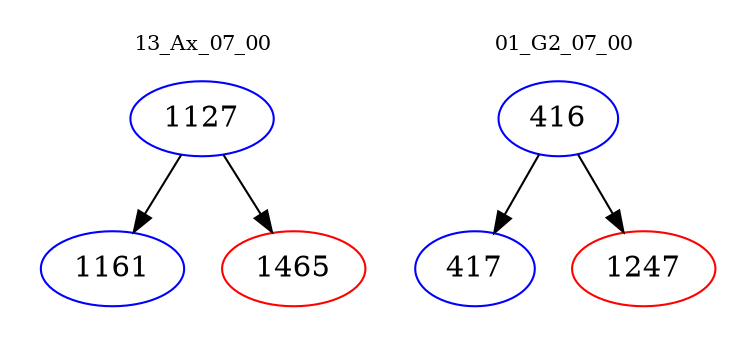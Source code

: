 digraph{
subgraph cluster_0 {
color = white
label = "13_Ax_07_00";
fontsize=10;
T0_1127 [label="1127", color="blue"]
T0_1127 -> T0_1161 [color="black"]
T0_1161 [label="1161", color="blue"]
T0_1127 -> T0_1465 [color="black"]
T0_1465 [label="1465", color="red"]
}
subgraph cluster_1 {
color = white
label = "01_G2_07_00";
fontsize=10;
T1_416 [label="416", color="blue"]
T1_416 -> T1_417 [color="black"]
T1_417 [label="417", color="blue"]
T1_416 -> T1_1247 [color="black"]
T1_1247 [label="1247", color="red"]
}
}
